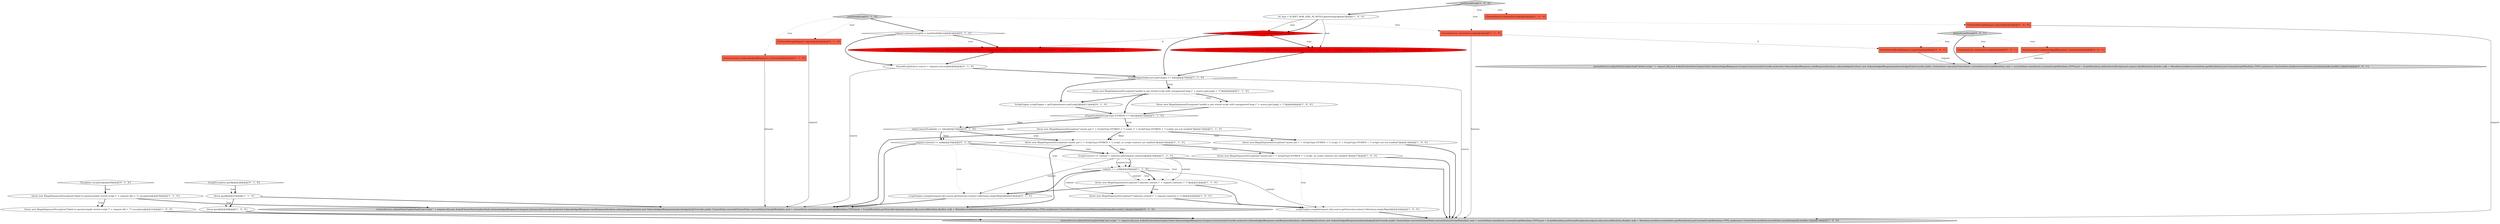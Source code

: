digraph {
29 [style = filled, label = "Exception exception@@@29@@@['0', '1', '0']", fillcolor = white, shape = diamond image = "AAA0AAABBB2BBB"];
13 [style = filled, label = "throw new IllegalArgumentException(\"cannot put (\" + ScriptType.STORED + \"( script, no script contexts are enabled\")@@@16@@@['1', '1', '0']", fillcolor = white, shape = ellipse image = "AAA0AAABBB1BBB"];
10 [style = filled, label = "ClusterService clusterService@@@2@@@['1', '1', '0']", fillcolor = tomato, shape = box image = "AAA0AAABBB1BBB"];
21 [style = filled, label = "context == null@@@20@@@['1', '1', '0']", fillcolor = white, shape = diamond image = "AAA0AAABBB1BBB"];
16 [style = filled, label = "throw new IllegalArgumentException(\"failed to parse/compile stored script (\" + request.id() + \"(\",exception)@@@31@@@['1', '0', '0']", fillcolor = white, shape = ellipse image = "AAA0AAABBB1BBB"];
37 [style = filled, label = "ScriptException good@@@26@@@['0', '1', '0']", fillcolor = white, shape = diamond image = "AAA0AAABBB2BBB"];
27 [style = filled, label = "throw new IllegalArgumentException(\"exceeded max allowed stored script size in bytes (\" + maxSizeInBytes + \"( with size (\" + request.content().length() + \"( for script (\" + request.id() + \"(\")@@@4@@@['0', '1', '0']", fillcolor = red, shape = ellipse image = "AAA1AAABBB2BBB"];
28 [style = filled, label = "request.context() != null@@@18@@@['0', '1', '0']", fillcolor = white, shape = diamond image = "AAA0AAABBB2BBB"];
26 [style = filled, label = "clusterService.submitStateUpdateTask(\"put-script-\" + request.id(),new AckedClusterStateUpdateTask<AcknowledgedResponse>(request,listener){@Override protected AcknowledgedResponse newResponse(boolean acknowledged){return new AcknowledgedResponse(acknowledged)}@Override public ClusterState execute(ClusterState currentState){ScriptMetaData smd = currentState.metaData().custom(ScriptMetaData.TYPE)smd = ScriptMetaData.putStoredScript(smd,request.id(),source)MetaData.Builder mdb = MetaData.builder(currentState.getMetaData()).putCustom(ScriptMetaData.TYPE,smd)return ClusterState.builder(currentState).metaData(mdb).build()}})@@@32@@@['0', '1', '0']", fillcolor = lightgray, shape = ellipse image = "AAA0AAABBB2BBB"];
42 [style = filled, label = "DeleteStoredScriptRequest request@@@2@@@['0', '0', '1']", fillcolor = tomato, shape = box image = "AAA0AAABBB3BBB"];
25 [style = filled, label = "PutStoredScriptRequest request@@@2@@@['0', '1', '0']", fillcolor = tomato, shape = box image = "AAA0AAABBB2BBB"];
17 [style = filled, label = "isLangSupported(source.getLang()) == false@@@7@@@['1', '1', '0']", fillcolor = white, shape = diamond image = "AAA0AAABBB1BBB"];
1 [style = filled, label = "throw new IllegalArgumentException(\"Unknown context (\" + request.context() + \"(\")@@@21@@@['1', '1', '0']", fillcolor = white, shape = ellipse image = "AAA0AAABBB1BBB"];
7 [style = filled, label = "isTypeEnabled(ScriptType.STORED) == false@@@12@@@['1', '1', '0']", fillcolor = white, shape = diamond image = "AAA0AAABBB1BBB"];
30 [style = filled, label = "StoredScriptSource source = request.source()@@@6@@@['0', '1', '0']", fillcolor = white, shape = ellipse image = "AAA0AAABBB2BBB"];
23 [style = filled, label = "throw new IllegalArgumentException(\"unable to put stored script with unsupported lang (\" + source.getLang() + \"(\")@@@8@@@['1', '1', '0']", fillcolor = white, shape = ellipse image = "AAA0AAABBB1BBB"];
2 [style = filled, label = "throw new IllegalArgumentException(\"cannot put (\" + ScriptType.STORED + \"( script, no script contexts are enabled\")@@@17@@@['1', '0', '0']", fillcolor = white, shape = ellipse image = "AAA0AAABBB1BBB"];
35 [style = filled, label = "ActionListener<AcknowledgedResponse> listener@@@2@@@['0', '1', '0']", fillcolor = tomato, shape = box image = "AAA0AAABBB2BBB"];
40 [style = filled, label = "clusterService.submitStateUpdateTask(\"delete-script-\" + request.id(),new AckedClusterStateUpdateTask<AcknowledgedResponse>(request,listener){@Override protected AcknowledgedResponse newResponse(boolean acknowledged){return new AcknowledgedResponse(acknowledged)}@Override public ClusterState execute(ClusterState currentState){ScriptMetaData smd = currentState.metaData().custom(ScriptMetaData.TYPE)smd = ScriptMetaData.deleteStoredScript(smd,request.id())MetaData.Builder mdb = MetaData.builder(currentState.getMetaData()).putCustom(ScriptMetaData.TYPE,smd)return ClusterState.builder(currentState).metaData(mdb).build()}})@@@3@@@['0', '0', '1']", fillcolor = lightgray, shape = ellipse image = "AAA0AAABBB3BBB"];
33 [style = filled, label = "isAnyContextEnabled() == false@@@15@@@['0', '1', '0']", fillcolor = white, shape = diamond image = "AAA0AAABBB2BBB"];
36 [style = filled, label = "request.content().length() > maxSizeInBytes@@@3@@@['0', '1', '0']", fillcolor = white, shape = diamond image = "AAA0AAABBB2BBB"];
4 [style = filled, label = "throw good@@@28@@@['1', '0', '0']", fillcolor = white, shape = ellipse image = "AAA0AAABBB1BBB"];
19 [style = filled, label = "request.content().length() > max@@@4@@@['1', '0', '0']", fillcolor = red, shape = diamond image = "AAA1AAABBB1BBB"];
31 [style = filled, label = "scriptEngine.compile(request.id(),source.getSource(),context,Collections.emptyMap())@@@23@@@['0', '1', '0']", fillcolor = white, shape = ellipse image = "AAA0AAABBB2BBB"];
18 [style = filled, label = "throw good@@@27@@@['1', '1', '0']", fillcolor = white, shape = ellipse image = "AAA0AAABBB1BBB"];
11 [style = filled, label = "putStoredScript['1', '0', '0']", fillcolor = lightgray, shape = diamond image = "AAA0AAABBB1BBB"];
15 [style = filled, label = "throw new IllegalArgumentException(\"failed to parse/compile stored script (\" + request.id() + \"(\",exception)@@@30@@@['1', '1', '0']", fillcolor = white, shape = ellipse image = "AAA0AAABBB1BBB"];
0 [style = filled, label = "throw new IllegalArgumentException(\"Unknown context (\" + request.context() + \"(\")@@@22@@@['1', '0', '0']", fillcolor = white, shape = ellipse image = "AAA0AAABBB1BBB"];
24 [style = filled, label = "clusterService.submitStateUpdateTask(\"put-script-\" + request.id(),new AckedClusterStateUpdateTask<AcknowledgedResponse>(request,listener){@Override protected AcknowledgedResponse newResponse(boolean acknowledged){return new AcknowledgedResponse(acknowledged)}@Override public ClusterState execute(ClusterState currentState){ScriptMetaData smd = currentState.metaData().custom(ScriptMetaData.TYPE)smd = ScriptMetaData.putStoredScript(smd,request.id(),source)MetaData.Builder mdb = MetaData.builder(currentState.getMetaData()).putCustom(ScriptMetaData.TYPE,smd)return ClusterState.builder(currentState).metaData(mdb).build()}})@@@33@@@['1', '0', '0']", fillcolor = lightgray, shape = ellipse image = "AAA0AAABBB1BBB"];
41 [style = filled, label = "deleteStoredScript['0', '0', '1']", fillcolor = lightgray, shape = diamond image = "AAA0AAABBB3BBB"];
39 [style = filled, label = "ClusterService clusterService@@@2@@@['0', '0', '1']", fillcolor = tomato, shape = box image = "AAA0AAABBB3BBB"];
20 [style = filled, label = "throw new IllegalArgumentException(\"exceeded max allowed stored script size in bytes (\" + max + \"( with size (\" + request.content().length() + \"( for script (\" + request.id() + \"(\")@@@5@@@['1', '0', '0']", fillcolor = red, shape = ellipse image = "AAA1AAABBB1BBB"];
32 [style = filled, label = "ScriptEngine scriptEngine = getEngine(source.getLang())@@@11@@@['0', '1', '0']", fillcolor = white, shape = ellipse image = "AAA0AAABBB2BBB"];
34 [style = filled, label = "putStoredScript['0', '1', '0']", fillcolor = lightgray, shape = diamond image = "AAA0AAABBB2BBB"];
3 [style = filled, label = "int max = SCRIPT_MAX_SIZE_IN_BYTES.get(settings)@@@3@@@['1', '0', '0']", fillcolor = white, shape = ellipse image = "AAA0AAABBB1BBB"];
9 [style = filled, label = "throw new IllegalArgumentException(\"cannot put (\" + ScriptType.STORED + \"( script, (\" + ScriptType.STORED + \"( scripts are not enabled\")@@@13@@@['1', '1', '0']", fillcolor = white, shape = ellipse image = "AAA0AAABBB1BBB"];
22 [style = filled, label = "throw new IllegalArgumentException(\"cannot put (\" + ScriptType.STORED + \"( script, (\" + ScriptType.STORED + \"( scripts are not enabled\")@@@14@@@['1', '0', '0']", fillcolor = white, shape = ellipse image = "AAA0AAABBB1BBB"];
6 [style = filled, label = "PutStoredScriptRequest request@@@2@@@['1', '0', '0']", fillcolor = tomato, shape = box image = "AAA0AAABBB1BBB"];
38 [style = filled, label = "ActionListener<AcknowledgedResponse> listener@@@2@@@['0', '0', '1']", fillcolor = tomato, shape = box image = "AAA0AAABBB3BBB"];
12 [style = filled, label = "ScriptContext<?> context = contexts.get(request.context())@@@19@@@['1', '1', '0']", fillcolor = white, shape = ellipse image = "AAA0AAABBB1BBB"];
8 [style = filled, label = "ClusterService clusterService@@@2@@@['1', '0', '0']", fillcolor = tomato, shape = box image = "AAA0AAABBB1BBB"];
14 [style = filled, label = "scriptEngine.compile(request.id(),source.getSource(),context,Collections.emptyMap())@@@24@@@['1', '0', '0']", fillcolor = white, shape = ellipse image = "AAA0AAABBB1BBB"];
5 [style = filled, label = "throw new IllegalArgumentException(\"unable to put stored script with unsupported lang (\" + source.getLang() + \"(\")@@@9@@@['1', '0', '0']", fillcolor = white, shape = ellipse image = "AAA0AAABBB1BBB"];
14->24 [style = bold, label=""];
19->27 [style = dashed, label="0"];
29->15 [style = bold, label=""];
28->21 [style = dotted, label="true"];
23->5 [style = dotted, label="true"];
21->14 [style = solid, label="context"];
41->38 [style = dotted, label="true"];
12->21 [style = dotted, label="true"];
9->26 [style = bold, label=""];
7->9 [style = bold, label=""];
0->14 [style = bold, label=""];
21->31 [style = bold, label=""];
3->19 [style = bold, label=""];
21->1 [style = bold, label=""];
11->8 [style = dotted, label="true"];
41->42 [style = dotted, label="true"];
1->0 [style = dotted, label="true"];
2->24 [style = bold, label=""];
21->1 [style = solid, label="context"];
1->31 [style = bold, label=""];
6->24 [style = solid, label="request"];
33->13 [style = dotted, label="true"];
12->21 [style = bold, label=""];
11->10 [style = dotted, label="true"];
19->20 [style = bold, label=""];
30->26 [style = solid, label="source"];
27->30 [style = bold, label=""];
33->28 [style = bold, label=""];
37->18 [style = dotted, label="true"];
32->7 [style = bold, label=""];
1->0 [style = bold, label=""];
35->26 [style = solid, label="listener"];
9->13 [style = dotted, label="false"];
15->16 [style = dotted, label="true"];
33->13 [style = bold, label=""];
17->24 [style = solid, label="source"];
17->23 [style = dotted, label="true"];
7->33 [style = bold, label=""];
36->30 [style = bold, label=""];
13->12 [style = bold, label=""];
18->4 [style = bold, label=""];
34->36 [style = bold, label=""];
5->7 [style = bold, label=""];
23->7 [style = bold, label=""];
9->22 [style = bold, label=""];
12->1 [style = solid, label="context"];
4->24 [style = bold, label=""];
30->17 [style = bold, label=""];
23->5 [style = bold, label=""];
16->24 [style = bold, label=""];
18->26 [style = bold, label=""];
34->10 [style = dotted, label="true"];
23->32 [style = bold, label=""];
3->20 [style = solid, label="max"];
28->26 [style = bold, label=""];
42->40 [style = solid, label="request"];
19->17 [style = bold, label=""];
3->19 [style = solid, label="max"];
12->24 [style = bold, label=""];
28->12 [style = bold, label=""];
17->23 [style = bold, label=""];
13->2 [style = dotted, label="true"];
31->26 [style = bold, label=""];
41->40 [style = bold, label=""];
11->3 [style = bold, label=""];
13->26 [style = bold, label=""];
34->35 [style = dotted, label="true"];
11->6 [style = dotted, label="true"];
13->12 [style = dotted, label="false"];
9->22 [style = dotted, label="true"];
12->21 [style = solid, label="context"];
12->31 [style = solid, label="context"];
34->25 [style = dotted, label="true"];
28->12 [style = dotted, label="true"];
13->2 [style = bold, label=""];
33->28 [style = dotted, label="false"];
28->31 [style = dotted, label="true"];
25->26 [style = solid, label="request"];
20->17 [style = bold, label=""];
36->27 [style = dotted, label="true"];
21->1 [style = dotted, label="true"];
19->20 [style = dotted, label="true"];
38->40 [style = solid, label="listener"];
12->1 [style = dotted, label="true"];
41->39 [style = dotted, label="true"];
17->32 [style = bold, label=""];
7->9 [style = dotted, label="true"];
15->16 [style = bold, label=""];
29->15 [style = dotted, label="true"];
10->42 [style = dashed, label="0"];
15->26 [style = bold, label=""];
21->0 [style = solid, label="context"];
12->14 [style = dotted, label="true"];
36->27 [style = bold, label=""];
7->33 [style = dotted, label="false"];
37->18 [style = bold, label=""];
1->14 [style = bold, label=""];
18->4 [style = dotted, label="true"];
22->24 [style = bold, label=""];
10->24 [style = solid, label="listener"];
9->13 [style = bold, label=""];
}
